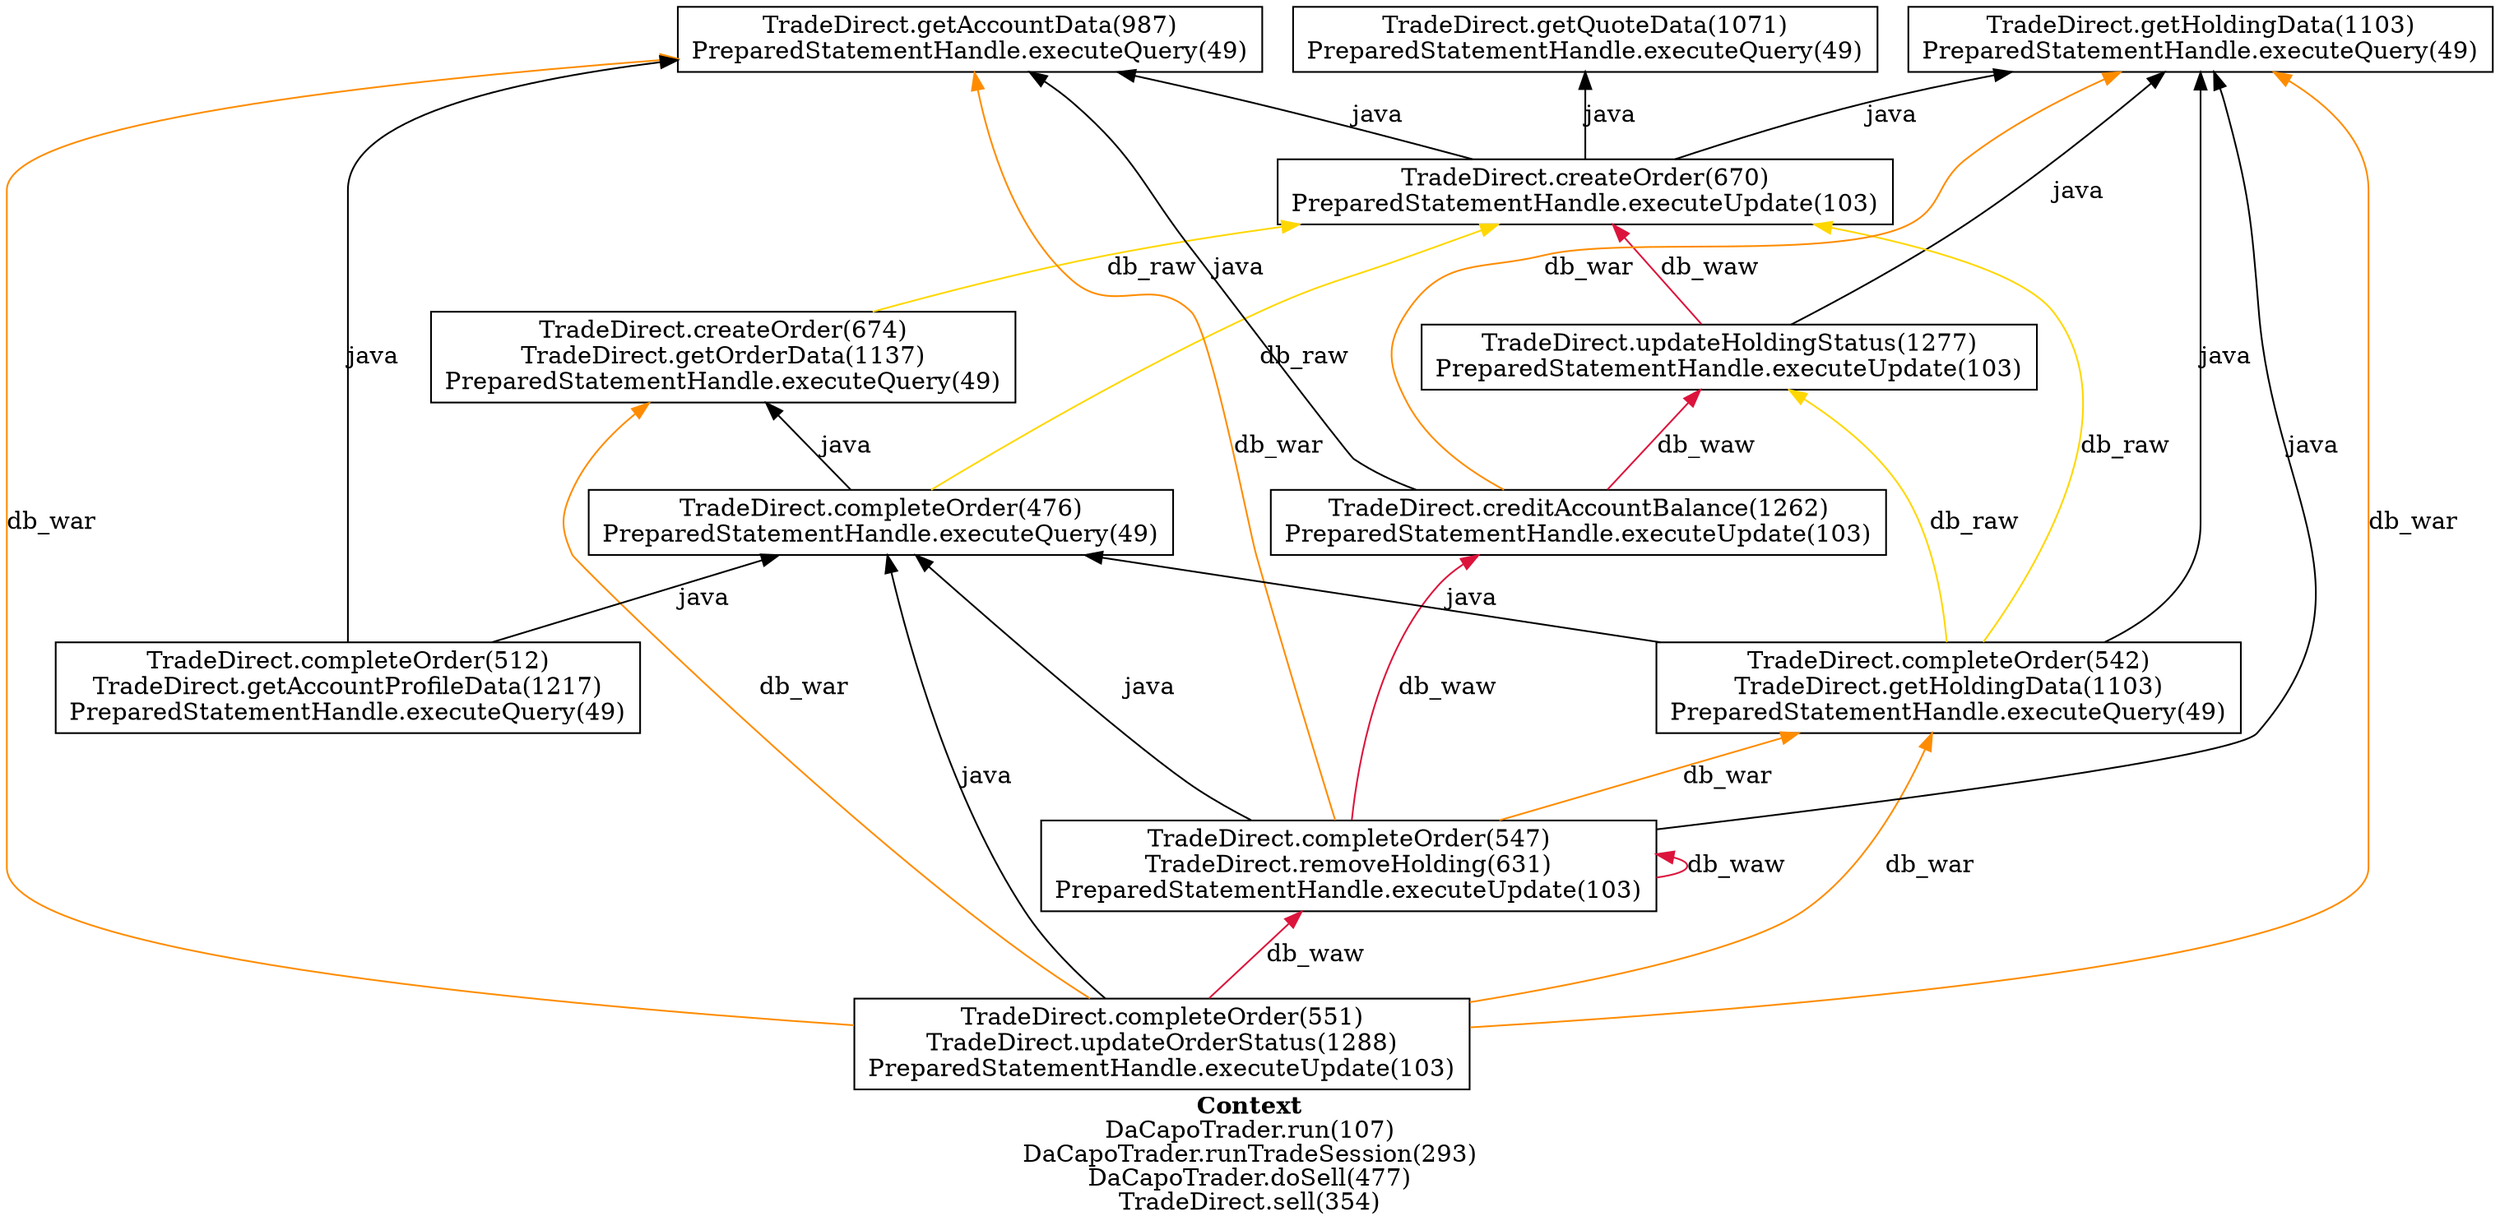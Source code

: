 digraph 2125581447 { 
label=<<font face="Times-Bold">Context</font><br/>DaCapoTrader.run(107)<br/>DaCapoTrader.runTradeSession(293)<br/>DaCapoTrader.doSell(477)<br/>TradeDirect.sell(354)>;rankdir=BT;
1 [label="TradeDirect.completeOrder(476)\nPreparedStatementHandle.executeQuery(49)\n", shape=box];
2 [label="TradeDirect.completeOrder(551)\nTradeDirect.updateOrderStatus(1288)\nPreparedStatementHandle.executeUpdate(103)\n", shape=box];
3 [label="TradeDirect.getAccountData(987)\nPreparedStatementHandle.executeQuery(49)\n", shape=box];
4 [label="TradeDirect.createOrder(674)\nTradeDirect.getOrderData(1137)\nPreparedStatementHandle.executeQuery(49)\n", shape=box];
5 [label="TradeDirect.completeOrder(547)\nTradeDirect.removeHolding(631)\nPreparedStatementHandle.executeUpdate(103)\n", shape=box];
6 [label="TradeDirect.getQuoteData(1071)\nPreparedStatementHandle.executeQuery(49)\n", shape=box];
7 [label="TradeDirect.updateHoldingStatus(1277)\nPreparedStatementHandle.executeUpdate(103)\n", shape=box];
8 [label="TradeDirect.completeOrder(542)\nTradeDirect.getHoldingData(1103)\nPreparedStatementHandle.executeQuery(49)\n", shape=box];
9 [label="TradeDirect.creditAccountBalance(1262)\nPreparedStatementHandle.executeUpdate(103)\n", shape=box];
10 [label="TradeDirect.createOrder(670)\nPreparedStatementHandle.executeUpdate(103)\n", shape=box];
11 [label="TradeDirect.completeOrder(512)\nTradeDirect.getAccountProfileData(1217)\nPreparedStatementHandle.executeQuery(49)\n", shape=box];
12 [label="TradeDirect.getHoldingData(1103)\nPreparedStatementHandle.executeQuery(49)\n", shape=box];
1 -> 4 [label="java" color=black];
1 -> 10 [label="db_raw" color=gold];
2 -> 1 [label="java" color=black];
2 -> 3 [label="db_war" color=darkorange];
2 -> 4 [label="db_war" color=darkorange];
2 -> 8 [label="db_war" color=darkorange];
2 -> 5 [label="db_waw" color=crimson];
2 -> 12 [label="db_war" color=darkorange];
4 -> 10 [label="db_raw" color=gold];
5 -> 1 [label="java" color=black];
5 -> 3 [label="db_war" color=darkorange];
5 -> 8 [label="db_war" color=darkorange];
5 -> 5 [label="db_waw" color=crimson];
5 -> 9 [label="db_waw" color=crimson];
5 -> 12 [label="java" color=black];
7 -> 10 [label="db_waw" color=crimson];
7 -> 12 [label="java" color=black];
8 -> 1 [label="java" color=black];
8 -> 7 [label="db_raw" color=gold];
8 -> 10 [label="db_raw" color=gold];
8 -> 12 [label="java" color=black];
9 -> 3 [label="java" color=black];
9 -> 7 [label="db_waw" color=crimson];
9 -> 12 [label="db_war" color=darkorange];
10 -> 3 [label="java" color=black];
10 -> 6 [label="java" color=black];
10 -> 12 [label="java" color=black];
11 -> 1 [label="java" color=black];
11 -> 3 [label="java" color=black];
}


